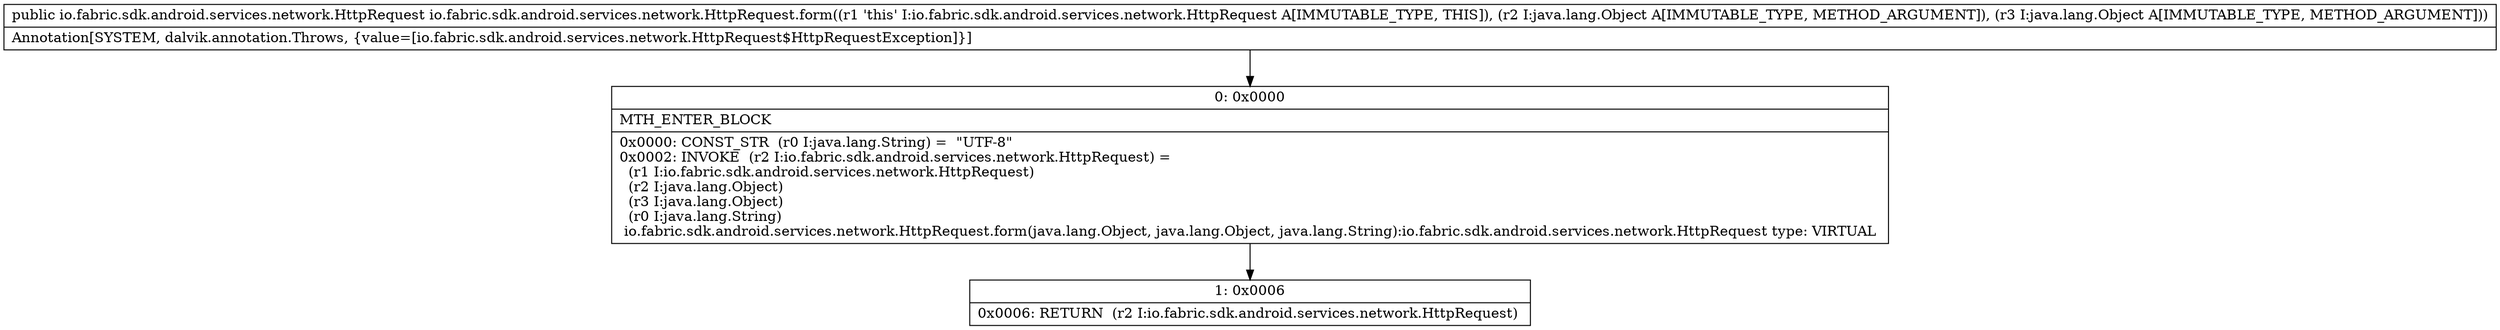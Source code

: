 digraph "CFG forio.fabric.sdk.android.services.network.HttpRequest.form(Ljava\/lang\/Object;Ljava\/lang\/Object;)Lio\/fabric\/sdk\/android\/services\/network\/HttpRequest;" {
Node_0 [shape=record,label="{0\:\ 0x0000|MTH_ENTER_BLOCK\l|0x0000: CONST_STR  (r0 I:java.lang.String) =  \"UTF\-8\" \l0x0002: INVOKE  (r2 I:io.fabric.sdk.android.services.network.HttpRequest) = \l  (r1 I:io.fabric.sdk.android.services.network.HttpRequest)\l  (r2 I:java.lang.Object)\l  (r3 I:java.lang.Object)\l  (r0 I:java.lang.String)\l io.fabric.sdk.android.services.network.HttpRequest.form(java.lang.Object, java.lang.Object, java.lang.String):io.fabric.sdk.android.services.network.HttpRequest type: VIRTUAL \l}"];
Node_1 [shape=record,label="{1\:\ 0x0006|0x0006: RETURN  (r2 I:io.fabric.sdk.android.services.network.HttpRequest) \l}"];
MethodNode[shape=record,label="{public io.fabric.sdk.android.services.network.HttpRequest io.fabric.sdk.android.services.network.HttpRequest.form((r1 'this' I:io.fabric.sdk.android.services.network.HttpRequest A[IMMUTABLE_TYPE, THIS]), (r2 I:java.lang.Object A[IMMUTABLE_TYPE, METHOD_ARGUMENT]), (r3 I:java.lang.Object A[IMMUTABLE_TYPE, METHOD_ARGUMENT]))  | Annotation[SYSTEM, dalvik.annotation.Throws, \{value=[io.fabric.sdk.android.services.network.HttpRequest$HttpRequestException]\}]\l}"];
MethodNode -> Node_0;
Node_0 -> Node_1;
}

